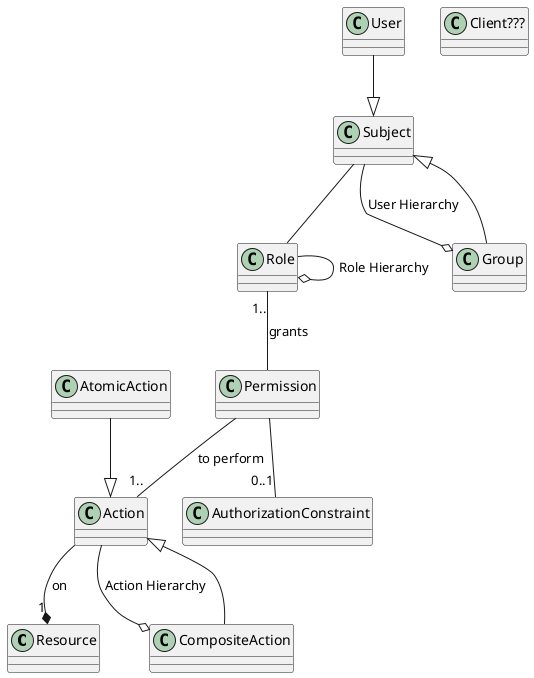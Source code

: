 @startuml

class Resource
class Action
class AtomicAction
class CompositeAction

class Permission
class AuthorizationConstraint

class Role
class Subject
class Group
class User

class Client???

User --|> Subject
Group --|> Subject
Subject --o Group: User Hierarchy

Role --o Role: Role Hierarchy

Subject -- Role
Role "1.." -- Permission: grants

Permission -- "1.." Action: to perform
Permission -- "0..1"  AuthorizationConstraint

AtomicAction --|> Action
CompositeAction --|> Action
Action --o CompositeAction: Action Hierarchy

Action --* "1" Resource: on

@enduml